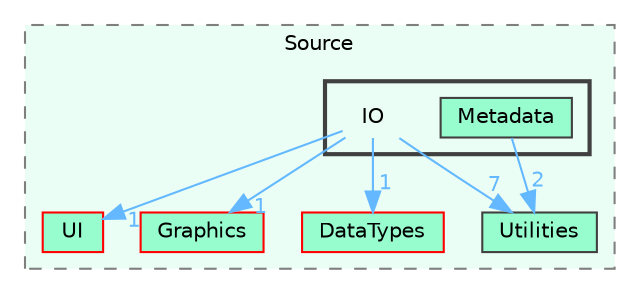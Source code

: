digraph "C:/GEU/GEUCore/Source/IO"
{
 // LATEX_PDF_SIZE
  bgcolor="transparent";
  edge [fontname=Helvetica,fontsize=10,labelfontname=Helvetica,labelfontsize=10];
  node [fontname=Helvetica,fontsize=10,shape=box,height=0.2,width=0.4];
  compound=true
  subgraph clusterdir_d4107ff65a26812a8e80cf49f43b787d {
    graph [ bgcolor="#ebfef5", pencolor="grey50", label="Source", fontname=Helvetica,fontsize=10 style="filled,dashed", URL="dir_d4107ff65a26812a8e80cf49f43b787d.html",tooltip=""]
  dir_2e45d1cfd81b932e70cd071fc9b76dab [label="UI", fillcolor="#98fdce", color="red", style="filled", URL="dir_2e45d1cfd81b932e70cd071fc9b76dab.html",tooltip=""];
  dir_809c4f716c50d1269b0b29ab8c19935a [label="Graphics", fillcolor="#98fdce", color="red", style="filled", URL="dir_809c4f716c50d1269b0b29ab8c19935a.html",tooltip=""];
  dir_8956d8d5ac8f7fdad37e7ec3ce752fa0 [label="DataTypes", fillcolor="#98fdce", color="red", style="filled", URL="dir_8956d8d5ac8f7fdad37e7ec3ce752fa0.html",tooltip=""];
  dir_ba98d1c57f2db257d685d96c8633f8b6 [label="Utilities", fillcolor="#98fdce", color="grey25", style="filled", URL="dir_ba98d1c57f2db257d685d96c8633f8b6.html",tooltip=""];
  subgraph clusterdir_3c3c6b6eb1652c0454092c25623ff2b4 {
    graph [ bgcolor="#ebfef5", pencolor="grey25", label="", fontname=Helvetica,fontsize=10 style="filled,bold", URL="dir_3c3c6b6eb1652c0454092c25623ff2b4.html",tooltip=""]
    dir_3c3c6b6eb1652c0454092c25623ff2b4 [shape=plaintext, label="IO"];
  dir_27da1043000b55fe704521afb4d7105b [label="Metadata", fillcolor="#98fdce", color="grey25", style="filled", URL="dir_27da1043000b55fe704521afb4d7105b.html",tooltip=""];
  }
  }
  dir_3c3c6b6eb1652c0454092c25623ff2b4->dir_2e45d1cfd81b932e70cd071fc9b76dab [headlabel="1", labeldistance=1.5 headhref="dir_000020_000047.html" href="dir_000020_000047.html" color="steelblue1" fontcolor="steelblue1"];
  dir_3c3c6b6eb1652c0454092c25623ff2b4->dir_809c4f716c50d1269b0b29ab8c19935a [headlabel="1", labeldistance=1.5 headhref="dir_000020_000017.html" href="dir_000020_000017.html" color="steelblue1" fontcolor="steelblue1"];
  dir_3c3c6b6eb1652c0454092c25623ff2b4->dir_8956d8d5ac8f7fdad37e7ec3ce752fa0 [headlabel="1", labeldistance=1.5 headhref="dir_000020_000006.html" href="dir_000020_000006.html" color="steelblue1" fontcolor="steelblue1"];
  dir_3c3c6b6eb1652c0454092c25623ff2b4->dir_ba98d1c57f2db257d685d96c8633f8b6 [headlabel="7", labeldistance=1.5 headhref="dir_000020_000057.html" href="dir_000020_000057.html" color="steelblue1" fontcolor="steelblue1"];
  dir_27da1043000b55fe704521afb4d7105b->dir_ba98d1c57f2db257d685d96c8633f8b6 [headlabel="2", labeldistance=1.5 headhref="dir_000024_000057.html" href="dir_000024_000057.html" color="steelblue1" fontcolor="steelblue1"];
}
